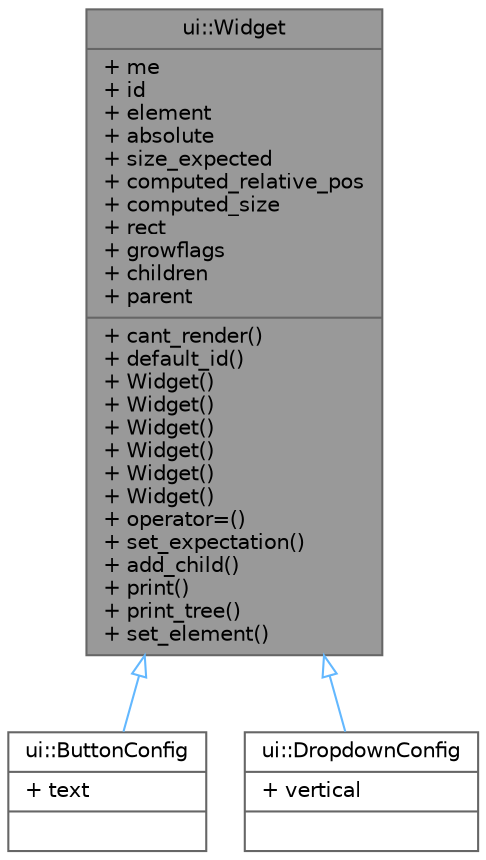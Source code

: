 digraph "ui::Widget"
{
 // LATEX_PDF_SIZE
  bgcolor="transparent";
  edge [fontname=Helvetica,fontsize=10,labelfontname=Helvetica,labelfontsize=10];
  node [fontname=Helvetica,fontsize=10,shape=box,height=0.2,width=0.4];
  Node1 [shape=record,label="{ui::Widget\n|+ me\l+ id\l+ element\l+ absolute\l+ size_expected\l+ computed_relative_pos\l+ computed_size\l+ rect\l+ growflags\l+ children\l+ parent\l|+ cant_render()\l+ default_id()\l+ Widget()\l+ Widget()\l+ Widget()\l+ Widget()\l+ Widget()\l+ Widget()\l+ operator=()\l+ set_expectation()\l+ add_child()\l+ print()\l+ print_tree()\l+ set_element()\l}",height=0.2,width=0.4,color="gray40", fillcolor="grey60", style="filled", fontcolor="black",tooltip=" "];
  Node1 -> Node2 [dir="back",color="steelblue1",style="solid",arrowtail="onormal"];
  Node2 [shape=record,label="{ui::ButtonConfig\n|+ text\l|}",height=0.2,width=0.4,color="gray40", fillcolor="white", style="filled",URL="$dc/de2/structui_1_1_button_config.html",tooltip=" "];
  Node1 -> Node3 [dir="back",color="steelblue1",style="solid",arrowtail="onormal"];
  Node3 [shape=record,label="{ui::DropdownConfig\n|+ vertical\l|}",height=0.2,width=0.4,color="gray40", fillcolor="white", style="filled",URL="$d5/d1e/structui_1_1_dropdown_config.html",tooltip=" "];
}

